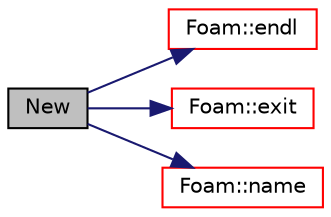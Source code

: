 digraph "New"
{
  bgcolor="transparent";
  edge [fontname="Helvetica",fontsize="10",labelfontname="Helvetica",labelfontsize="10"];
  node [fontname="Helvetica",fontsize="10",shape=record];
  rankdir="LR";
  Node2054 [label="New",height=0.2,width=0.4,color="black", fillcolor="grey75", style="filled", fontcolor="black"];
  Node2054 -> Node2055 [color="midnightblue",fontsize="10",style="solid",fontname="Helvetica"];
  Node2055 [label="Foam::endl",height=0.2,width=0.4,color="red",URL="$a21851.html#a2db8fe02a0d3909e9351bb4275b23ce4",tooltip="Add newline and flush stream. "];
  Node2054 -> Node2057 [color="midnightblue",fontsize="10",style="solid",fontname="Helvetica"];
  Node2057 [label="Foam::exit",height=0.2,width=0.4,color="red",URL="$a21851.html#a06ca7250d8e89caf05243ec094843642"];
  Node2054 -> Node2104 [color="midnightblue",fontsize="10",style="solid",fontname="Helvetica"];
  Node2104 [label="Foam::name",height=0.2,width=0.4,color="red",URL="$a21851.html#adcb0df2bd4953cb6bb390272d8263c3a",tooltip="Return a string representation of a complex. "];
}
